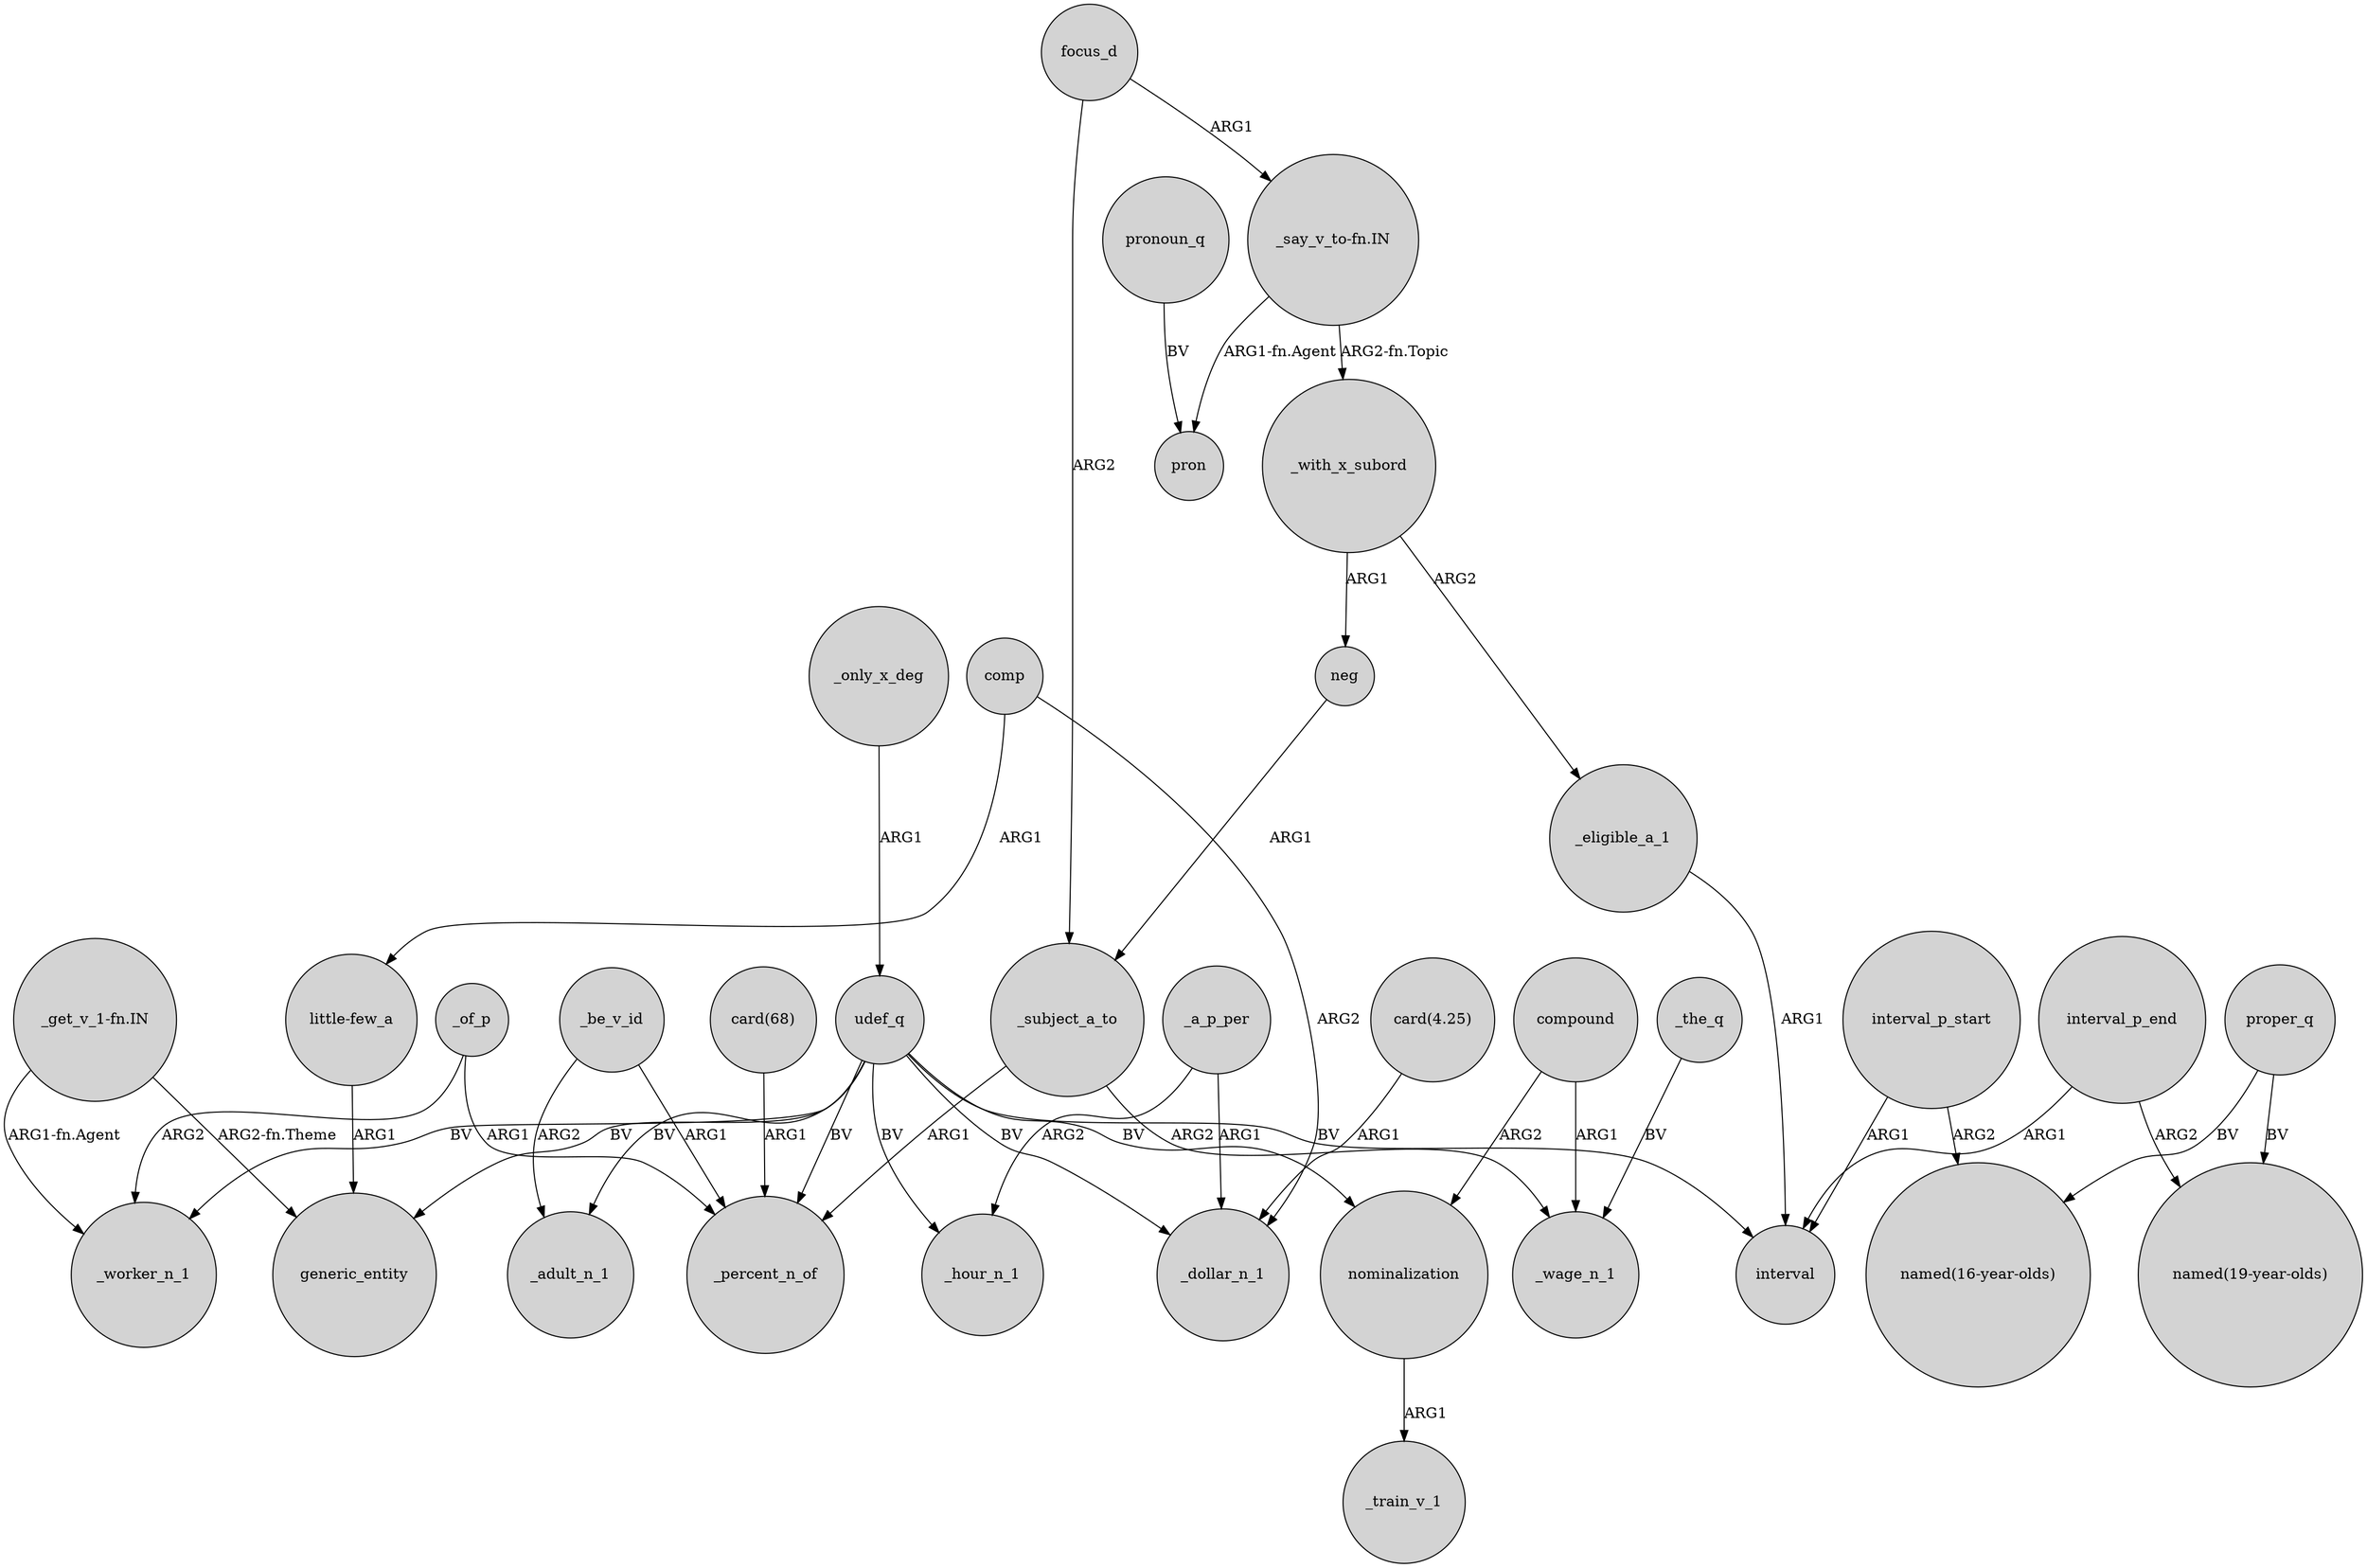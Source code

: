 digraph {
	node [shape=circle style=filled]
	_only_x_deg -> udef_q [label=ARG1]
	_the_q -> _wage_n_1 [label=BV]
	udef_q -> generic_entity [label=BV]
	neg -> _subject_a_to [label=ARG1]
	interval_p_end -> "named(19-year-olds)" [label=ARG2]
	udef_q -> _worker_n_1 [label=BV]
	udef_q -> _hour_n_1 [label=BV]
	_subject_a_to -> _percent_n_of [label=ARG1]
	_with_x_subord -> _eligible_a_1 [label=ARG2]
	_be_v_id -> _percent_n_of [label=ARG1]
	compound -> _wage_n_1 [label=ARG1]
	compound -> nominalization [label=ARG2]
	"_get_v_1-fn.IN" -> _worker_n_1 [label="ARG1-fn.Agent"]
	"_say_v_to-fn.IN" -> _with_x_subord [label="ARG2-fn.Topic"]
	interval_p_start -> "named(16-year-olds)" [label=ARG2]
	_eligible_a_1 -> interval [label=ARG1]
	_of_p -> _percent_n_of [label=ARG1]
	_a_p_per -> _dollar_n_1 [label=ARG1]
	_be_v_id -> _adult_n_1 [label=ARG2]
	pronoun_q -> pron [label=BV]
	_with_x_subord -> neg [label=ARG1]
	interval_p_start -> interval [label=ARG1]
	"_get_v_1-fn.IN" -> generic_entity [label="ARG2-fn.Theme"]
	comp -> "little-few_a" [label=ARG1]
	"card(4.25)" -> _dollar_n_1 [label=ARG1]
	udef_q -> _adult_n_1 [label=BV]
	udef_q -> nominalization [label=BV]
	nominalization -> _train_v_1 [label=ARG1]
	"_say_v_to-fn.IN" -> pron [label="ARG1-fn.Agent"]
	interval_p_end -> interval [label=ARG1]
	proper_q -> "named(16-year-olds)" [label=BV]
	comp -> _dollar_n_1 [label=ARG2]
	_subject_a_to -> _wage_n_1 [label=ARG2]
	udef_q -> _percent_n_of [label=BV]
	"card(68)" -> _percent_n_of [label=ARG1]
	_a_p_per -> _hour_n_1 [label=ARG2]
	focus_d -> _subject_a_to [label=ARG2]
	_of_p -> _worker_n_1 [label=ARG2]
	udef_q -> interval [label=BV]
	udef_q -> _dollar_n_1 [label=BV]
	focus_d -> "_say_v_to-fn.IN" [label=ARG1]
	"little-few_a" -> generic_entity [label=ARG1]
	proper_q -> "named(19-year-olds)" [label=BV]
}
